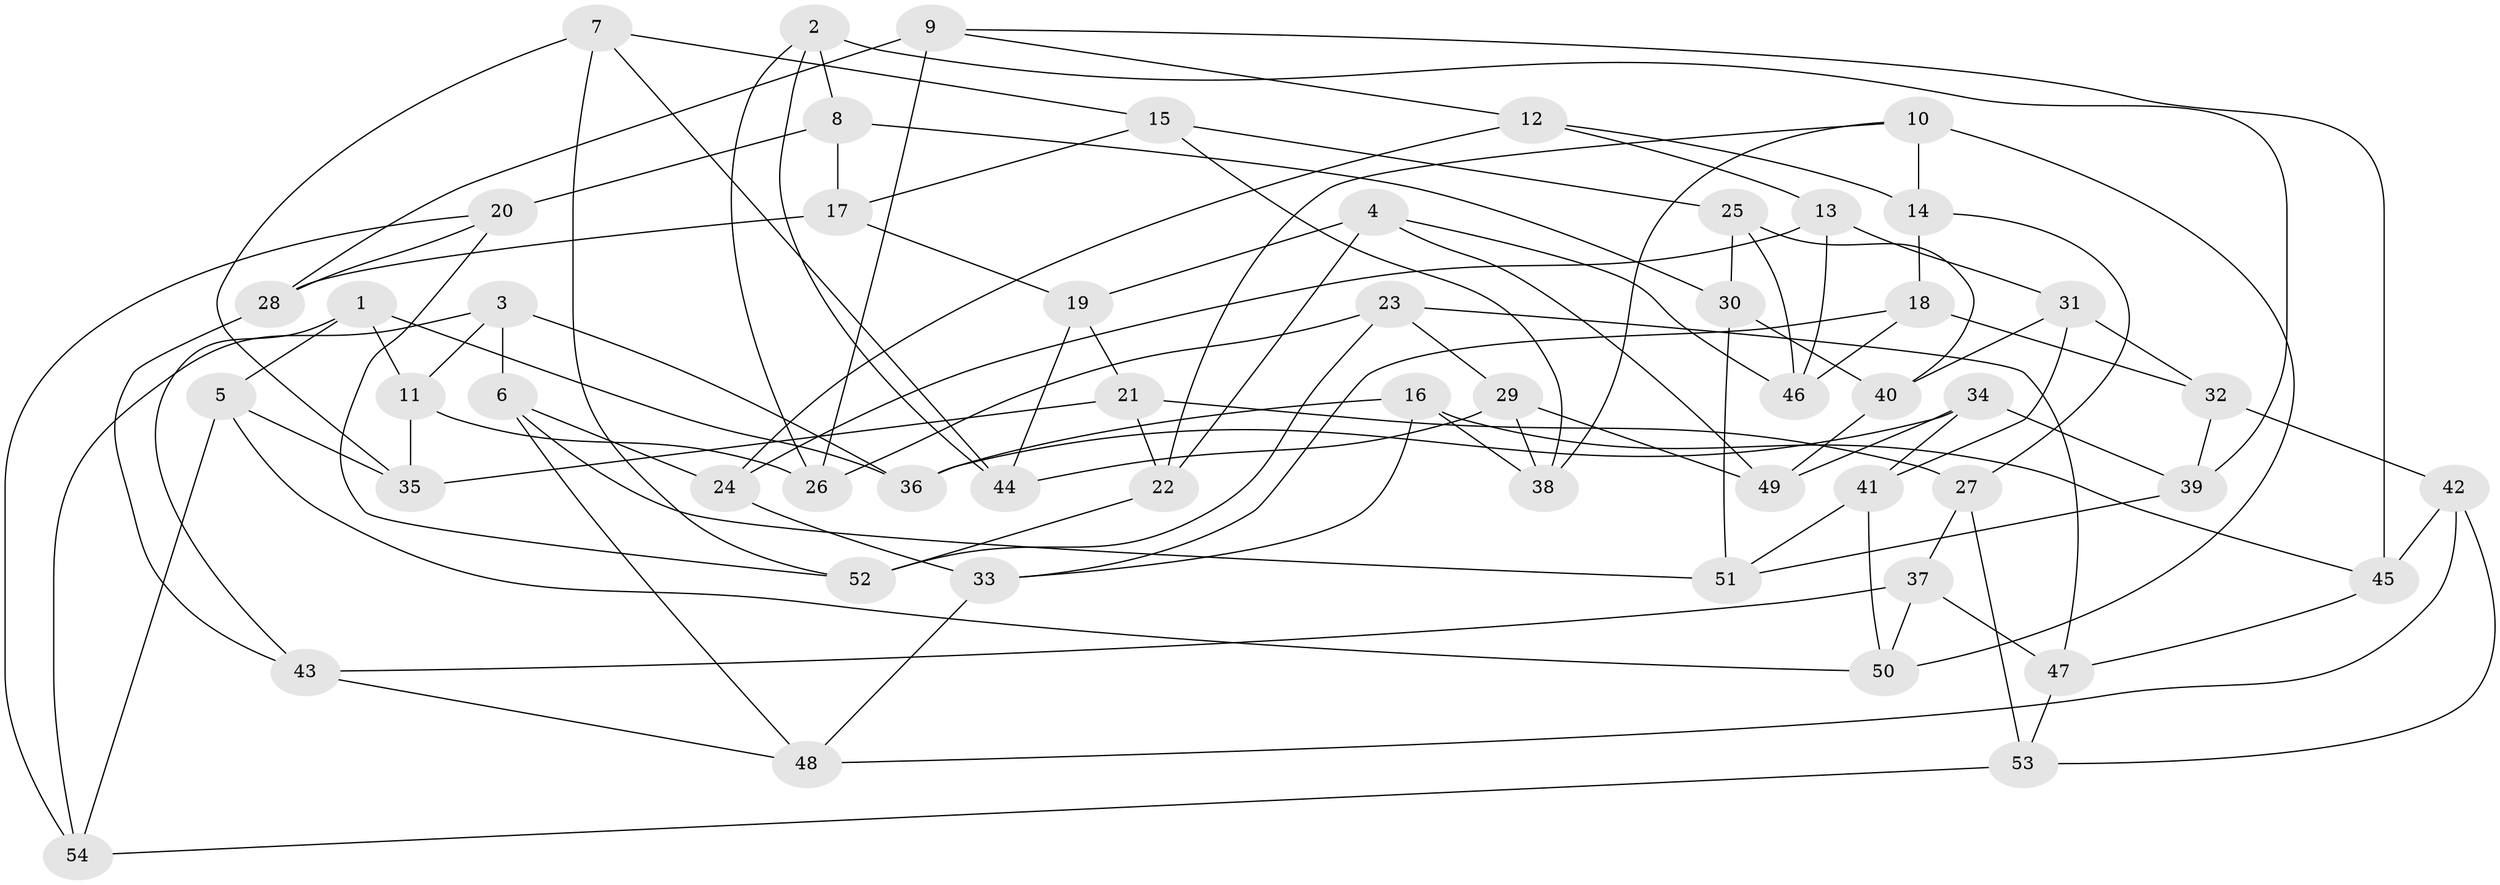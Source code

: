 // coarse degree distribution, {10: 0.07407407407407407, 8: 0.18518518518518517, 3: 0.1111111111111111, 4: 0.5925925925925926, 5: 0.037037037037037035}
// Generated by graph-tools (version 1.1) at 2025/43/03/06/25 01:43:21]
// undirected, 54 vertices, 108 edges
graph export_dot {
graph [start="1"]
  node [color=gray90,style=filled];
  1;
  2;
  3;
  4;
  5;
  6;
  7;
  8;
  9;
  10;
  11;
  12;
  13;
  14;
  15;
  16;
  17;
  18;
  19;
  20;
  21;
  22;
  23;
  24;
  25;
  26;
  27;
  28;
  29;
  30;
  31;
  32;
  33;
  34;
  35;
  36;
  37;
  38;
  39;
  40;
  41;
  42;
  43;
  44;
  45;
  46;
  47;
  48;
  49;
  50;
  51;
  52;
  53;
  54;
  1 -- 36;
  1 -- 43;
  1 -- 5;
  1 -- 11;
  2 -- 44;
  2 -- 8;
  2 -- 39;
  2 -- 26;
  3 -- 11;
  3 -- 36;
  3 -- 54;
  3 -- 6;
  4 -- 49;
  4 -- 46;
  4 -- 19;
  4 -- 22;
  5 -- 54;
  5 -- 35;
  5 -- 50;
  6 -- 48;
  6 -- 24;
  6 -- 51;
  7 -- 52;
  7 -- 15;
  7 -- 35;
  7 -- 44;
  8 -- 17;
  8 -- 20;
  8 -- 30;
  9 -- 28;
  9 -- 26;
  9 -- 45;
  9 -- 12;
  10 -- 50;
  10 -- 38;
  10 -- 22;
  10 -- 14;
  11 -- 26;
  11 -- 35;
  12 -- 14;
  12 -- 24;
  12 -- 13;
  13 -- 24;
  13 -- 31;
  13 -- 46;
  14 -- 18;
  14 -- 27;
  15 -- 17;
  15 -- 38;
  15 -- 25;
  16 -- 33;
  16 -- 38;
  16 -- 45;
  16 -- 36;
  17 -- 19;
  17 -- 28;
  18 -- 32;
  18 -- 46;
  18 -- 33;
  19 -- 44;
  19 -- 21;
  20 -- 28;
  20 -- 54;
  20 -- 52;
  21 -- 27;
  21 -- 22;
  21 -- 35;
  22 -- 52;
  23 -- 29;
  23 -- 26;
  23 -- 52;
  23 -- 47;
  24 -- 33;
  25 -- 30;
  25 -- 46;
  25 -- 40;
  27 -- 37;
  27 -- 53;
  28 -- 43;
  29 -- 49;
  29 -- 38;
  29 -- 44;
  30 -- 51;
  30 -- 40;
  31 -- 40;
  31 -- 41;
  31 -- 32;
  32 -- 39;
  32 -- 42;
  33 -- 48;
  34 -- 39;
  34 -- 36;
  34 -- 41;
  34 -- 49;
  37 -- 43;
  37 -- 47;
  37 -- 50;
  39 -- 51;
  40 -- 49;
  41 -- 51;
  41 -- 50;
  42 -- 48;
  42 -- 53;
  42 -- 45;
  43 -- 48;
  45 -- 47;
  47 -- 53;
  53 -- 54;
}
